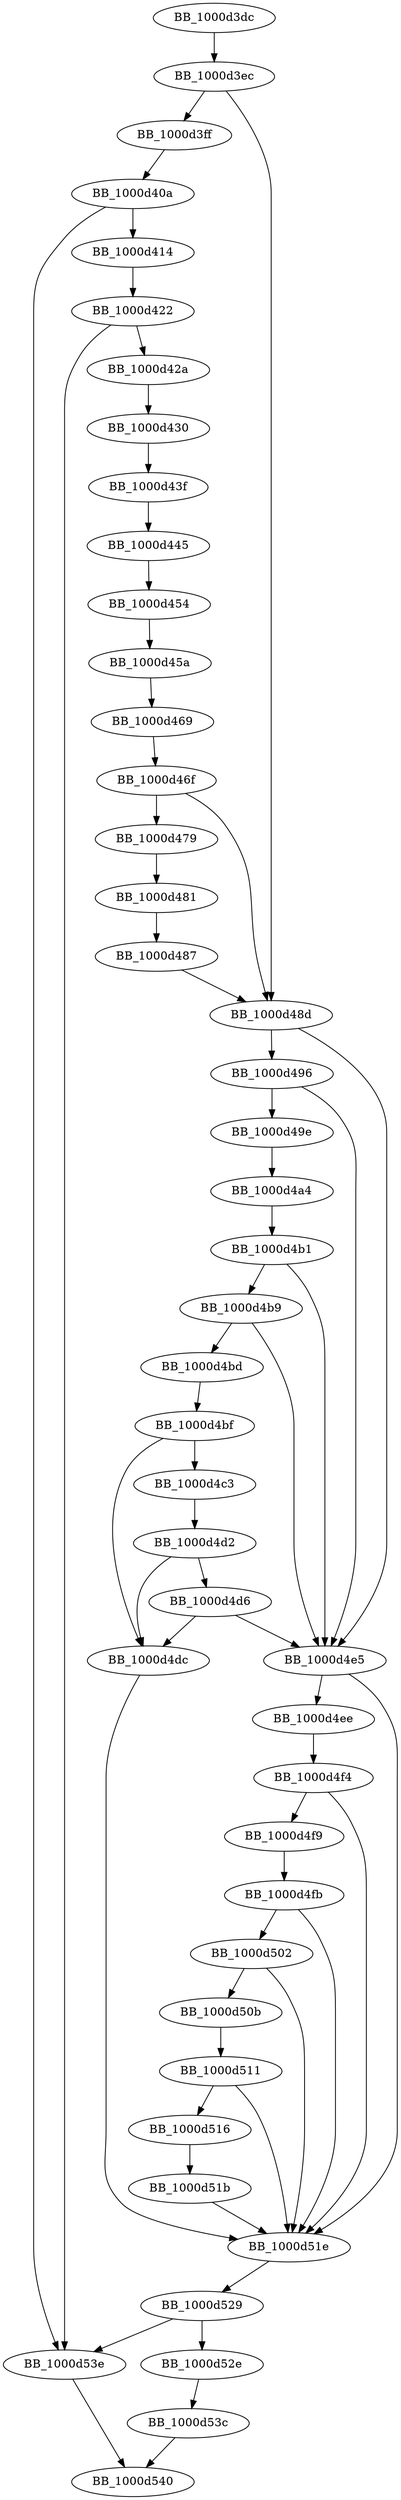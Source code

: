 DiGraph sub_1000D3DC{
BB_1000d3dc->BB_1000d3ec
BB_1000d3ec->BB_1000d3ff
BB_1000d3ec->BB_1000d48d
BB_1000d3ff->BB_1000d40a
BB_1000d40a->BB_1000d414
BB_1000d40a->BB_1000d53e
BB_1000d414->BB_1000d422
BB_1000d422->BB_1000d42a
BB_1000d422->BB_1000d53e
BB_1000d42a->BB_1000d430
BB_1000d430->BB_1000d43f
BB_1000d43f->BB_1000d445
BB_1000d445->BB_1000d454
BB_1000d454->BB_1000d45a
BB_1000d45a->BB_1000d469
BB_1000d469->BB_1000d46f
BB_1000d46f->BB_1000d479
BB_1000d46f->BB_1000d48d
BB_1000d479->BB_1000d481
BB_1000d481->BB_1000d487
BB_1000d487->BB_1000d48d
BB_1000d48d->BB_1000d496
BB_1000d48d->BB_1000d4e5
BB_1000d496->BB_1000d49e
BB_1000d496->BB_1000d4e5
BB_1000d49e->BB_1000d4a4
BB_1000d4a4->BB_1000d4b1
BB_1000d4b1->BB_1000d4b9
BB_1000d4b1->BB_1000d4e5
BB_1000d4b9->BB_1000d4bd
BB_1000d4b9->BB_1000d4e5
BB_1000d4bd->BB_1000d4bf
BB_1000d4bf->BB_1000d4c3
BB_1000d4bf->BB_1000d4dc
BB_1000d4c3->BB_1000d4d2
BB_1000d4d2->BB_1000d4d6
BB_1000d4d2->BB_1000d4dc
BB_1000d4d6->BB_1000d4dc
BB_1000d4d6->BB_1000d4e5
BB_1000d4dc->BB_1000d51e
BB_1000d4e5->BB_1000d4ee
BB_1000d4e5->BB_1000d51e
BB_1000d4ee->BB_1000d4f4
BB_1000d4f4->BB_1000d4f9
BB_1000d4f4->BB_1000d51e
BB_1000d4f9->BB_1000d4fb
BB_1000d4fb->BB_1000d502
BB_1000d4fb->BB_1000d51e
BB_1000d502->BB_1000d50b
BB_1000d502->BB_1000d51e
BB_1000d50b->BB_1000d511
BB_1000d511->BB_1000d516
BB_1000d511->BB_1000d51e
BB_1000d516->BB_1000d51b
BB_1000d51b->BB_1000d51e
BB_1000d51e->BB_1000d529
BB_1000d529->BB_1000d52e
BB_1000d529->BB_1000d53e
BB_1000d52e->BB_1000d53c
BB_1000d53c->BB_1000d540
BB_1000d53e->BB_1000d540
}
